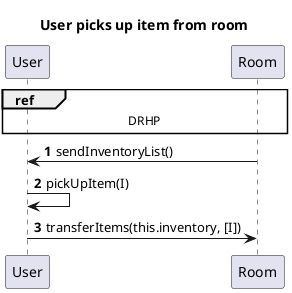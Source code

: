 @startuml
'https://plantuml.com/sequence-diagram
title User picks up item from room
autonumber

participant "User" as U
participant "Room" as R

ref over U, R: DRHP

R -> U: sendInventoryList()
U -> U: pickUpItem(I)
U -> R: transferItems(this.inventory, [I])

@enduml